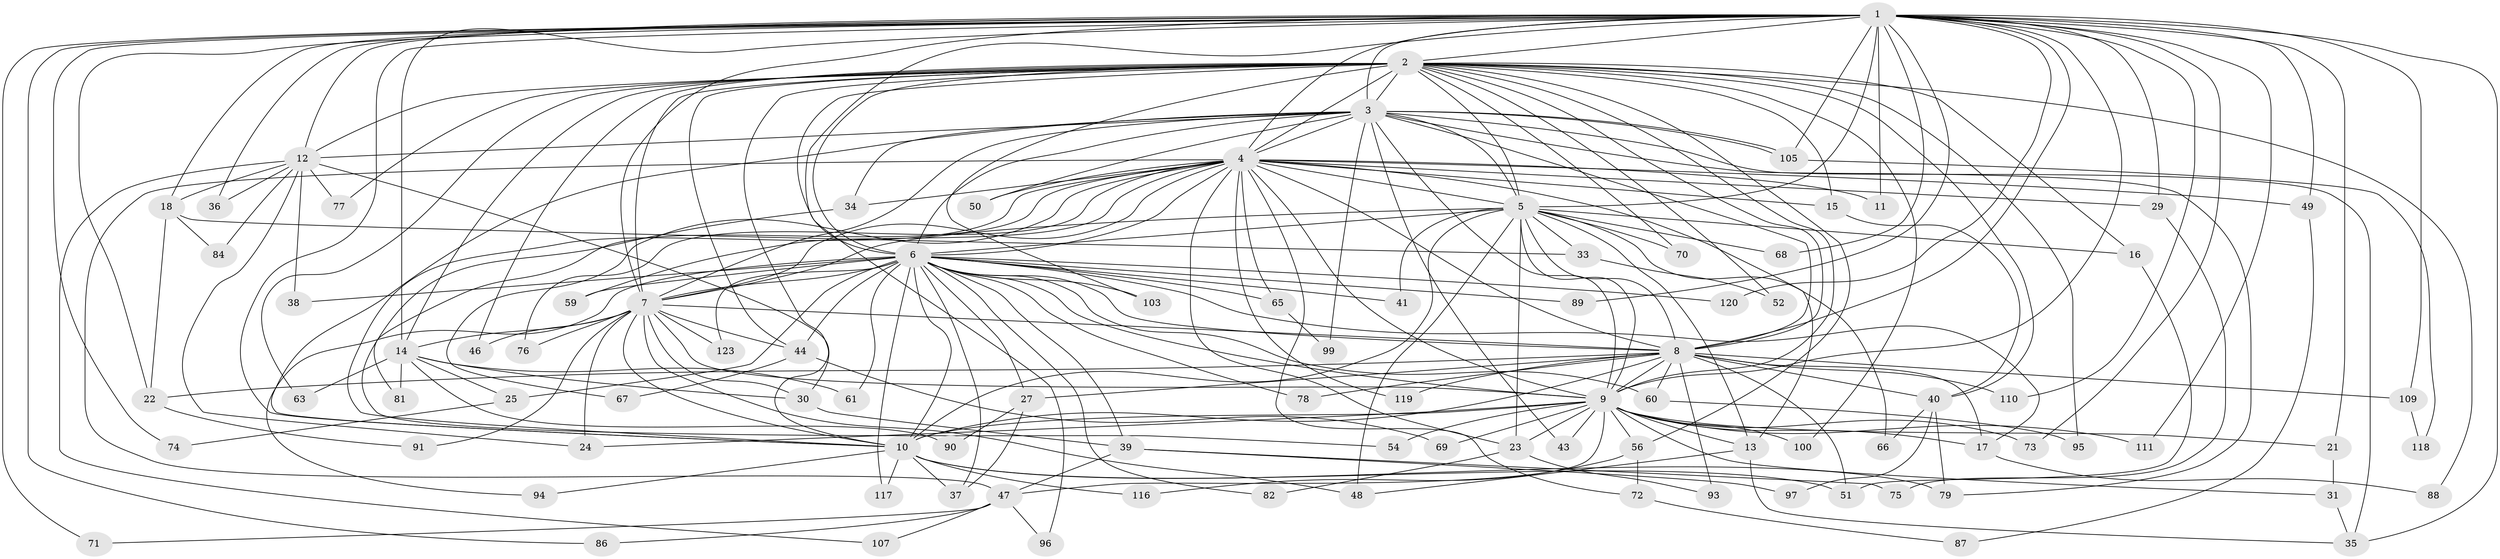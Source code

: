 // original degree distribution, {35: 0.008130081300813009, 27: 0.016260162601626018, 18: 0.008130081300813009, 16: 0.008130081300813009, 31: 0.008130081300813009, 20: 0.008130081300813009, 23: 0.008130081300813009, 25: 0.008130081300813009, 14: 0.008130081300813009, 2: 0.5853658536585366, 7: 0.016260162601626018, 5: 0.04878048780487805, 8: 0.008130081300813009, 3: 0.17886178861788618, 4: 0.06504065040650407, 6: 0.016260162601626018}
// Generated by graph-tools (version 1.1) at 2025/11/02/27/25 16:11:08]
// undirected, 94 vertices, 231 edges
graph export_dot {
graph [start="1"]
  node [color=gray90,style=filled];
  1 [super="+114"];
  2 [super="+98"];
  3 [super="+108"];
  4 [super="+106"];
  5 [super="+32"];
  6 [super="+28"];
  7 [super="+55"];
  8 [super="+83"];
  9 [super="+104"];
  10 [super="+101"];
  11;
  12 [super="+26"];
  13 [super="+19"];
  14 [super="+20"];
  15;
  16;
  17 [super="+64"];
  18;
  21 [super="+57"];
  22 [super="+85"];
  23 [super="+45"];
  24 [super="+121"];
  25 [super="+113"];
  27;
  29;
  30 [super="+42"];
  31;
  33;
  34;
  35 [super="+58"];
  36;
  37 [super="+122"];
  38;
  39;
  40 [super="+102"];
  41;
  43;
  44 [super="+62"];
  46;
  47 [super="+53"];
  48 [super="+92"];
  49;
  50;
  51 [super="+80"];
  52;
  54;
  56;
  59;
  60;
  61;
  63;
  65;
  66;
  67;
  68;
  69;
  70;
  71;
  72;
  73;
  74;
  75;
  76;
  77;
  78;
  79;
  81;
  82;
  84;
  86;
  87;
  88;
  89;
  90;
  91;
  93 [super="+112"];
  94;
  95;
  96;
  97;
  99;
  100;
  103;
  105 [super="+115"];
  107;
  109;
  110;
  111;
  116;
  117;
  118;
  119;
  120;
  123;
  1 -- 2;
  1 -- 3;
  1 -- 4;
  1 -- 5;
  1 -- 6;
  1 -- 7 [weight=2];
  1 -- 8 [weight=2];
  1 -- 9;
  1 -- 10;
  1 -- 11;
  1 -- 12;
  1 -- 14;
  1 -- 18;
  1 -- 21 [weight=2];
  1 -- 29;
  1 -- 35;
  1 -- 36;
  1 -- 49;
  1 -- 68;
  1 -- 71;
  1 -- 73;
  1 -- 74;
  1 -- 86;
  1 -- 89;
  1 -- 109;
  1 -- 110;
  1 -- 111;
  1 -- 120;
  1 -- 22;
  1 -- 105;
  2 -- 3;
  2 -- 4 [weight=2];
  2 -- 5;
  2 -- 6;
  2 -- 7;
  2 -- 8;
  2 -- 9;
  2 -- 10;
  2 -- 12;
  2 -- 15;
  2 -- 16;
  2 -- 46;
  2 -- 52;
  2 -- 56;
  2 -- 63;
  2 -- 70;
  2 -- 77;
  2 -- 88;
  2 -- 95;
  2 -- 96;
  2 -- 100;
  2 -- 103;
  2 -- 14;
  2 -- 40;
  2 -- 44;
  3 -- 4;
  3 -- 5;
  3 -- 6;
  3 -- 7;
  3 -- 8;
  3 -- 9;
  3 -- 10;
  3 -- 34;
  3 -- 43;
  3 -- 50;
  3 -- 79;
  3 -- 99;
  3 -- 105;
  3 -- 105;
  3 -- 35;
  3 -- 12;
  4 -- 5;
  4 -- 6;
  4 -- 7;
  4 -- 8;
  4 -- 9 [weight=2];
  4 -- 10;
  4 -- 11;
  4 -- 13;
  4 -- 15;
  4 -- 23;
  4 -- 29;
  4 -- 34;
  4 -- 49;
  4 -- 50;
  4 -- 54;
  4 -- 59;
  4 -- 65;
  4 -- 67;
  4 -- 72;
  4 -- 76;
  4 -- 119;
  4 -- 47;
  5 -- 6;
  5 -- 7 [weight=2];
  5 -- 8;
  5 -- 9;
  5 -- 10;
  5 -- 13;
  5 -- 16;
  5 -- 23;
  5 -- 48;
  5 -- 66;
  5 -- 70;
  5 -- 33;
  5 -- 68;
  5 -- 41;
  6 -- 7;
  6 -- 8;
  6 -- 9;
  6 -- 10;
  6 -- 17;
  6 -- 25 [weight=2];
  6 -- 27;
  6 -- 37;
  6 -- 38;
  6 -- 41;
  6 -- 44;
  6 -- 59;
  6 -- 60;
  6 -- 61;
  6 -- 65;
  6 -- 78;
  6 -- 82;
  6 -- 89;
  6 -- 94;
  6 -- 103;
  6 -- 117;
  6 -- 120;
  6 -- 123;
  6 -- 39;
  7 -- 8;
  7 -- 9;
  7 -- 10;
  7 -- 14;
  7 -- 24;
  7 -- 30;
  7 -- 44;
  7 -- 46;
  7 -- 48;
  7 -- 76;
  7 -- 91;
  7 -- 123;
  8 -- 9 [weight=2];
  8 -- 10;
  8 -- 17;
  8 -- 22;
  8 -- 27;
  8 -- 40;
  8 -- 51;
  8 -- 60;
  8 -- 78;
  8 -- 93 [weight=2];
  8 -- 109;
  8 -- 110;
  8 -- 119;
  9 -- 10;
  9 -- 21;
  9 -- 31;
  9 -- 43;
  9 -- 47;
  9 -- 54;
  9 -- 56;
  9 -- 69;
  9 -- 73;
  9 -- 100;
  9 -- 111;
  9 -- 23;
  9 -- 13;
  9 -- 24;
  9 -- 17;
  10 -- 37;
  10 -- 94;
  10 -- 116;
  10 -- 51;
  10 -- 117;
  10 -- 79;
  12 -- 18;
  12 -- 24;
  12 -- 36;
  12 -- 38;
  12 -- 84;
  12 -- 107;
  12 -- 77;
  12 -- 30;
  13 -- 35;
  13 -- 48;
  14 -- 25;
  14 -- 61;
  14 -- 63;
  14 -- 81;
  14 -- 90;
  14 -- 30;
  15 -- 40;
  16 -- 51;
  17 -- 88;
  18 -- 22;
  18 -- 33;
  18 -- 84;
  21 -- 31;
  22 -- 91;
  23 -- 82;
  23 -- 93;
  25 -- 74;
  27 -- 90;
  27 -- 37;
  29 -- 75;
  30 -- 39;
  31 -- 35;
  33 -- 52;
  34 -- 81;
  39 -- 47;
  39 -- 75;
  39 -- 97;
  40 -- 66;
  40 -- 79;
  40 -- 97;
  44 -- 67;
  44 -- 69;
  47 -- 71;
  47 -- 86;
  47 -- 96;
  47 -- 107;
  49 -- 87;
  56 -- 72;
  56 -- 116;
  60 -- 95;
  65 -- 99;
  72 -- 87;
  105 -- 118;
  109 -- 118;
}
